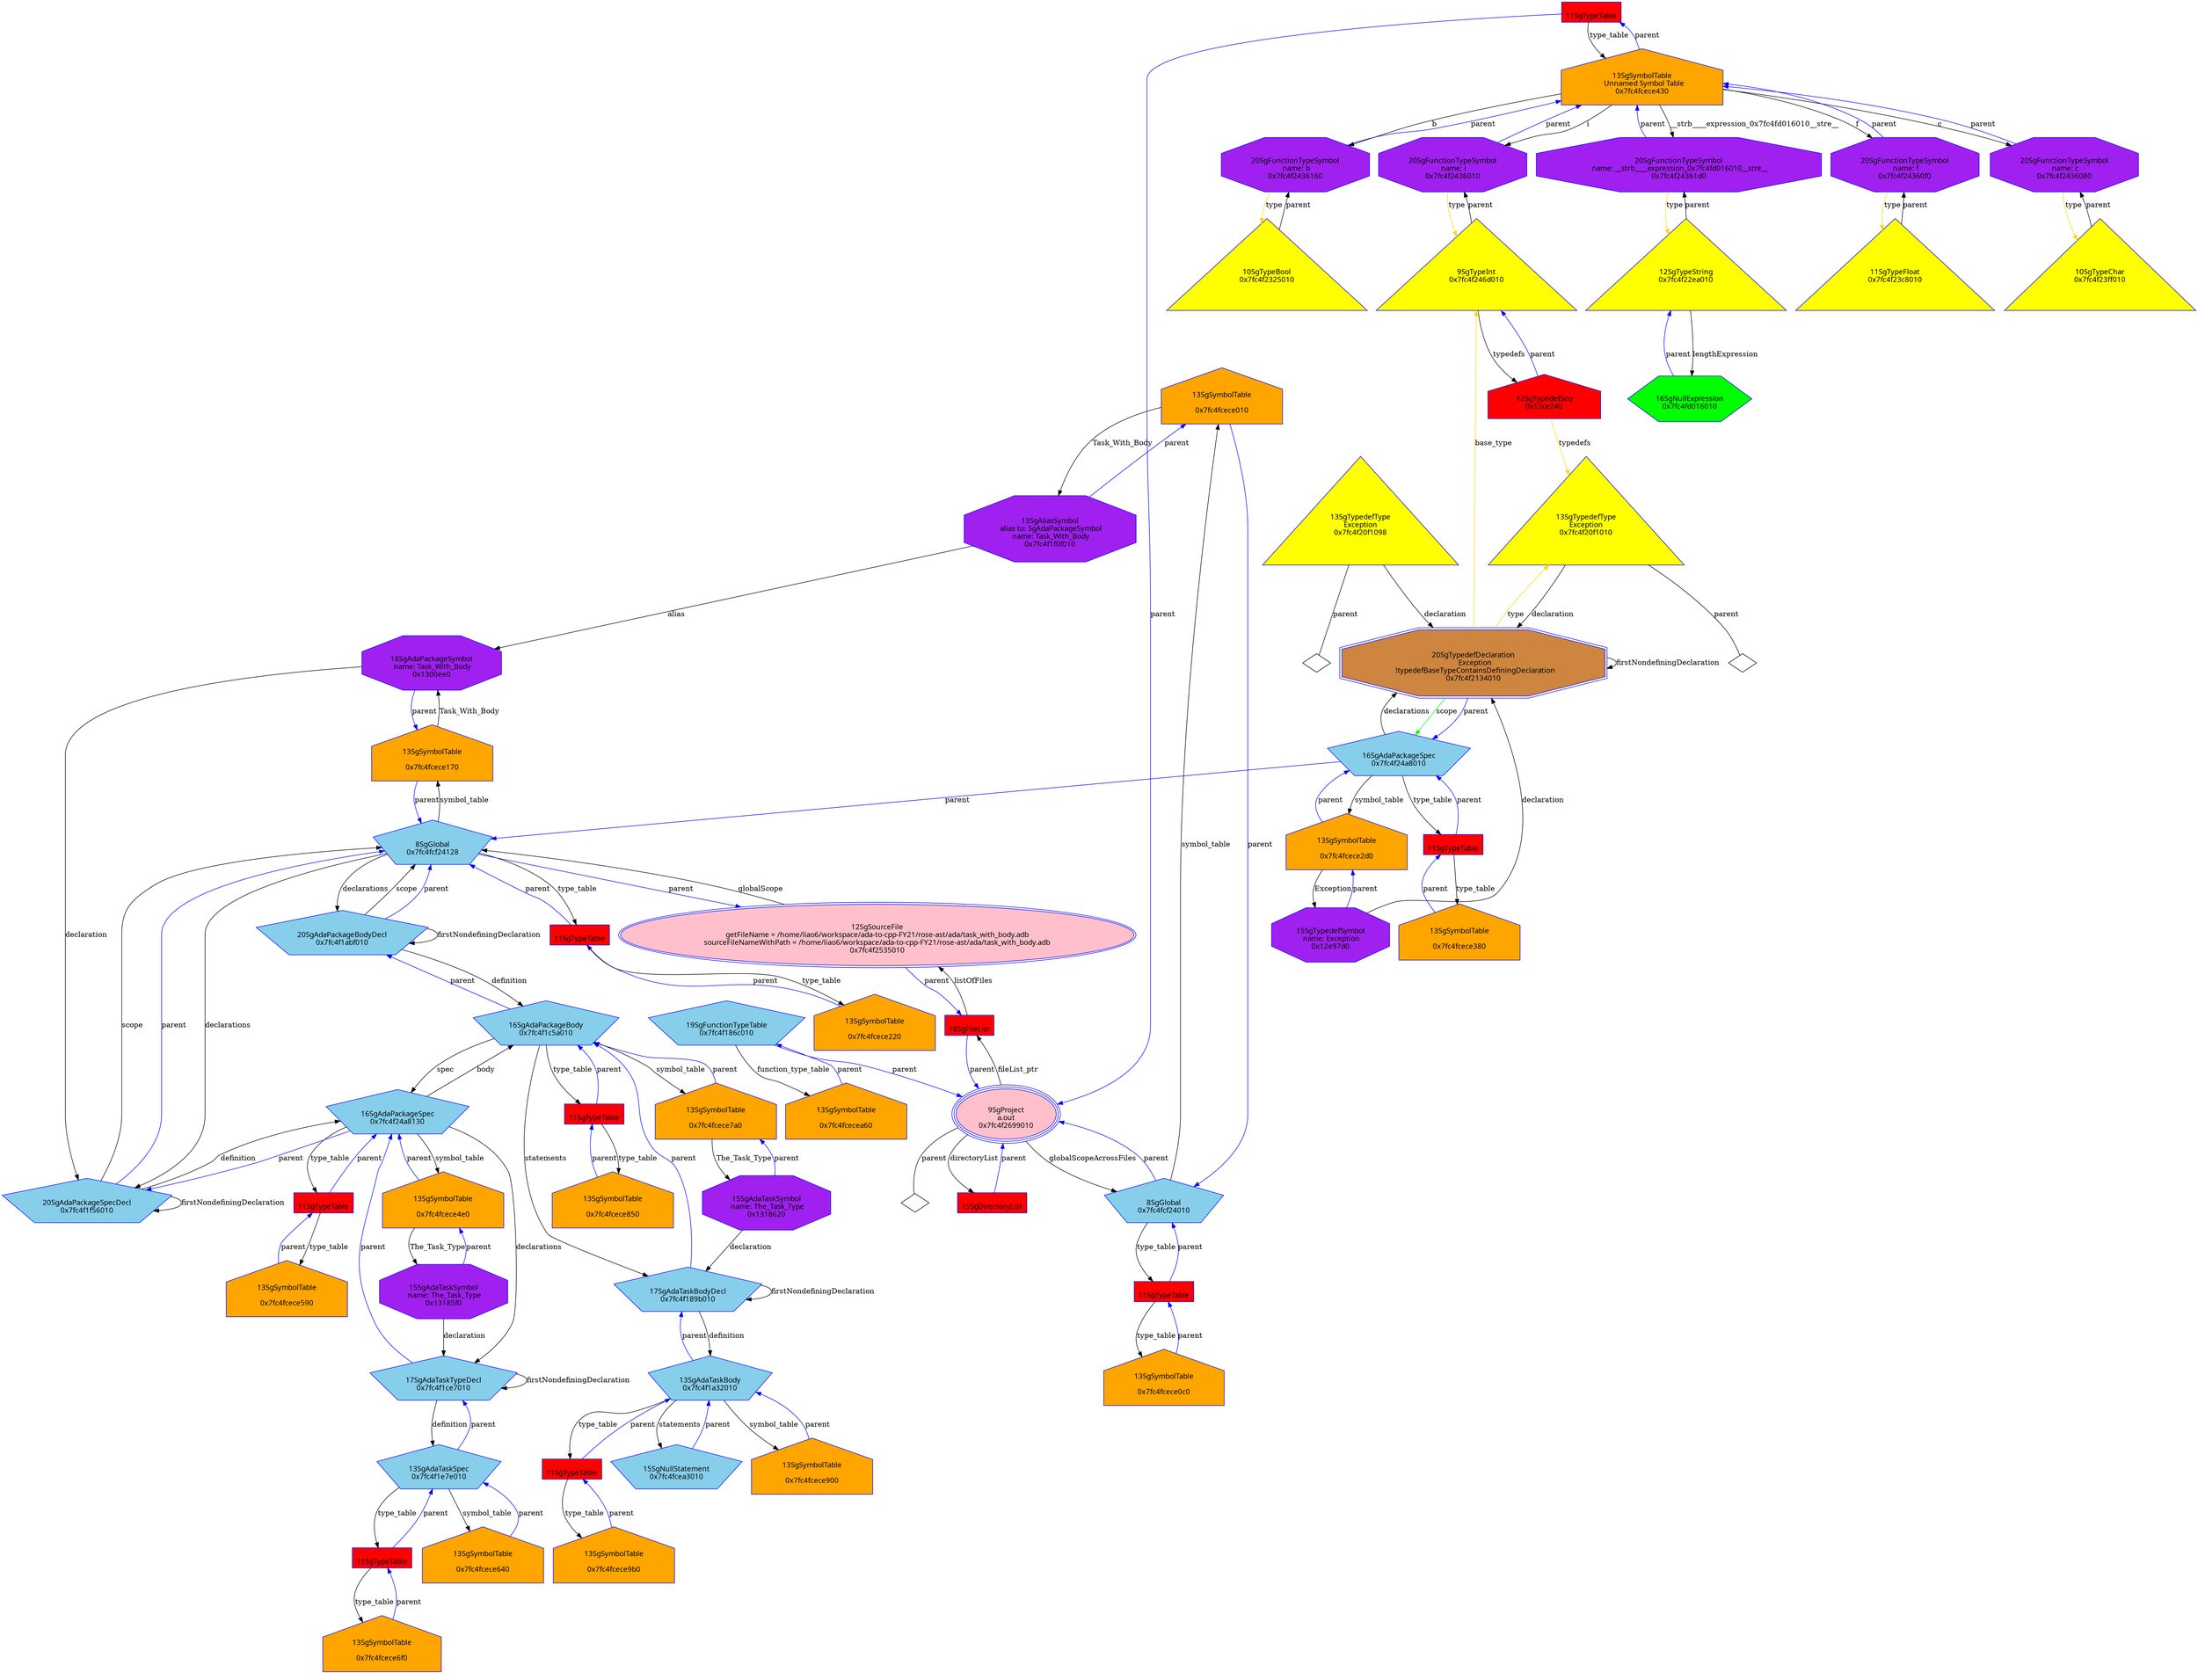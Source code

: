 digraph "Gtask_with_body.adb.dot" {
"0x7fc4fcece010"[label="\n13SgSymbolTable\n  \n  0x7fc4fcece010  " shape=house,regular=0,URL="\N",tooltip="more info at \N",sides=5,peripheries=1,color="blue",fillcolor=orange,fontname="7x13bold",fontcolor=black,style=filled];
"0x7fc4fcece010" -> "0x7fc4f1f0f010"[label="Task_With_Body" dir=forward ];
"0x7fc4fcece010" -> "0x7fc4fcf24010"[label="parent" color="blue" dir=forward ];
"0x7fc4fcece0c0"[label="\n13SgSymbolTable\n  \n  0x7fc4fcece0c0  " shape=house,regular=0,URL="\N",tooltip="more info at \N",sides=5,peripheries=1,color="blue",fillcolor=orange,fontname="7x13bold",fontcolor=black,style=filled];
"0x7fc4fcece0c0" -> "0x122ba00"[label="parent" color="blue" dir=forward ];
"0x7fc4fcece170"[label="\n13SgSymbolTable\n  \n  0x7fc4fcece170  " shape=house,regular=0,URL="\N",tooltip="more info at \N",sides=5,peripheries=1,color="blue",fillcolor=orange,fontname="7x13bold",fontcolor=black,style=filled];
"0x7fc4fcece170" -> "0x1300ee0"[label="Task_With_Body" dir=forward ];
"0x7fc4fcece170" -> "0x7fc4fcf24128"[label="parent" color="blue" dir=forward ];
"0x7fc4fcece220"[label="\n13SgSymbolTable\n  \n  0x7fc4fcece220  " shape=house,regular=0,URL="\N",tooltip="more info at \N",sides=5,peripheries=1,color="blue",fillcolor=orange,fontname="7x13bold",fontcolor=black,style=filled];
"0x7fc4fcece220" -> "0x122ba28"[label="parent" color="blue" dir=forward ];
"0x7fc4fcece2d0"[label="\n13SgSymbolTable\n  \n  0x7fc4fcece2d0  " shape=house,regular=0,URL="\N",tooltip="more info at \N",sides=5,peripheries=1,color="blue",fillcolor=orange,fontname="7x13bold",fontcolor=black,style=filled];
"0x7fc4fcece2d0" -> "0x12e97d0"[label="Exception" dir=forward ];
"0x7fc4fcece2d0" -> "0x7fc4f24a8010"[label="parent" color="blue" dir=forward ];
"0x7fc4fcece380"[label="\n13SgSymbolTable\n  \n  0x7fc4fcece380  " shape=house,regular=0,URL="\N",tooltip="more info at \N",sides=5,peripheries=1,color="blue",fillcolor=orange,fontname="7x13bold",fontcolor=black,style=filled];
"0x7fc4fcece380" -> "0x122ba50"[label="parent" color="blue" dir=forward ];
"0x7fc4fcece430"[label="\n13SgSymbolTable\n  Unnamed Symbol Table\n  0x7fc4fcece430  " shape=house,regular=0,URL="\N",tooltip="more info at \N",sides=5,peripheries=1,color="blue",fillcolor=orange,fontname="7x13bold",fontcolor=black,style=filled];
"0x7fc4fcece430" -> "0x7fc4f24361d0"[label="__strb____expression_0x7fc4fd016010__stre__" dir=forward ];
"0x7fc4fcece430" -> "0x7fc4f2436160"[label="b" dir=forward ];
"0x7fc4fcece430" -> "0x7fc4f24360f0"[label="f" dir=forward ];
"0x7fc4fcece430" -> "0x7fc4f2436080"[label="c" dir=forward ];
"0x7fc4fcece430" -> "0x7fc4f2436010"[label="i" dir=forward ];
"0x7fc4fcece430" -> "0x122ba78"[label="parent" color="blue" dir=forward ];
"0x7fc4fcece4e0"[label="\n13SgSymbolTable\n  \n  0x7fc4fcece4e0  " shape=house,regular=0,URL="\N",tooltip="more info at \N",sides=5,peripheries=1,color="blue",fillcolor=orange,fontname="7x13bold",fontcolor=black,style=filled];
"0x7fc4fcece4e0" -> "0x13185f0"[label="The_Task_Type" dir=forward ];
"0x7fc4fcece4e0" -> "0x7fc4f24a8130"[label="parent" color="blue" dir=forward ];
"0x7fc4fcece590"[label="\n13SgSymbolTable\n  \n  0x7fc4fcece590  " shape=house,regular=0,URL="\N",tooltip="more info at \N",sides=5,peripheries=1,color="blue",fillcolor=orange,fontname="7x13bold",fontcolor=black,style=filled];
"0x7fc4fcece590" -> "0x122baa0"[label="parent" color="blue" dir=forward ];
"0x7fc4fcece640"[label="\n13SgSymbolTable\n  \n  0x7fc4fcece640  " shape=house,regular=0,URL="\N",tooltip="more info at \N",sides=5,peripheries=1,color="blue",fillcolor=orange,fontname="7x13bold",fontcolor=black,style=filled];
"0x7fc4fcece640" -> "0x7fc4f1e7e010"[label="parent" color="blue" dir=forward ];
"0x7fc4fcece6f0"[label="\n13SgSymbolTable\n  \n  0x7fc4fcece6f0  " shape=house,regular=0,URL="\N",tooltip="more info at \N",sides=5,peripheries=1,color="blue",fillcolor=orange,fontname="7x13bold",fontcolor=black,style=filled];
"0x7fc4fcece6f0" -> "0x122bac8"[label="parent" color="blue" dir=forward ];
"0x7fc4fcece7a0"[label="\n13SgSymbolTable\n  \n  0x7fc4fcece7a0  " shape=house,regular=0,URL="\N",tooltip="more info at \N",sides=5,peripheries=1,color="blue",fillcolor=orange,fontname="7x13bold",fontcolor=black,style=filled];
"0x7fc4fcece7a0" -> "0x1318620"[label="The_Task_Type" dir=forward ];
"0x7fc4fcece7a0" -> "0x7fc4f1c5a010"[label="parent" color="blue" dir=forward ];
"0x7fc4fcece850"[label="\n13SgSymbolTable\n  \n  0x7fc4fcece850  " shape=house,regular=0,URL="\N",tooltip="more info at \N",sides=5,peripheries=1,color="blue",fillcolor=orange,fontname="7x13bold",fontcolor=black,style=filled];
"0x7fc4fcece850" -> "0x122baf0"[label="parent" color="blue" dir=forward ];
"0x7fc4fcece900"[label="\n13SgSymbolTable\n  \n  0x7fc4fcece900  " shape=house,regular=0,URL="\N",tooltip="more info at \N",sides=5,peripheries=1,color="blue",fillcolor=orange,fontname="7x13bold",fontcolor=black,style=filled];
"0x7fc4fcece900" -> "0x7fc4f1a32010"[label="parent" color="blue" dir=forward ];
"0x7fc4fcece9b0"[label="\n13SgSymbolTable\n  \n  0x7fc4fcece9b0  " shape=house,regular=0,URL="\N",tooltip="more info at \N",sides=5,peripheries=1,color="blue",fillcolor=orange,fontname="7x13bold",fontcolor=black,style=filled];
"0x7fc4fcece9b0" -> "0x122bb18"[label="parent" color="blue" dir=forward ];
"0x7fc4fcecea60"[label="\n13SgSymbolTable\n  \n  0x7fc4fcecea60  " shape=house,regular=0,URL="\N",tooltip="more info at \N",sides=5,peripheries=1,color="blue",fillcolor=orange,fontname="7x13bold",fontcolor=black,style=filled];
"0x7fc4fcecea60" -> "0x7fc4f186c010"[label="parent" color="blue" dir=forward ];
"0x7fc4f2535010"[label="\n12SgSourceFile\n  getFileName = /home/liao6/workspace/ada-to-cpp-FY21/rose-ast/ada/task_with_body.adb  \n  sourceFileNameWithPath = /home/liao6/workspace/ada-to-cpp-FY21/rose-ast/ada/task_with_body.adb  \n  0x7fc4f2535010  " shape=ellipse,regular=0,URL="\N",tooltip="more info at \N",sides=5,peripheries=2,color="blue",fillcolor=pink,fontname="7x13bold",fontcolor=black,style=filled];
"0x7fc4f2535010" -> "0x7fc4fcf24128"[label="globalScope" dir=forward ];
"0x7fc4f2535010" -> "0x11f0f80"[label="parent" color="blue" dir=forward ];
"0x11f0f80"[label="\n10SgFileList" shape=polygon,regular=0,URL="\N",tooltip="more info at \N",sides=4,peripheries=1,color="blue",fillcolor=red,fontname="7x13bold",fontcolor=black,style=filled];
"0x11f0f80" -> "0x7fc4f2535010"[label="listOfFiles" dir=forward ];
"0x11f0f80" -> "0x7fc4f2699010"[label="parent" color="blue" dir=forward ];
"0x1210390"[label="\n15SgDirectoryList" shape=polygon,regular=0,URL="\N",tooltip="more info at \N",sides=4,peripheries=1,color="blue",fillcolor=red,fontname="7x13bold",fontcolor=black,style=filled];
"0x1210390" -> "0x7fc4f2699010"[label="parent" color="blue" dir=forward ];
"0x7fc4f2699010"[label="\n9SgProject\n  a.out  \n  0x7fc4f2699010  " shape=ellipse,regular=0,URL="\N",tooltip="more info at \N",sides=5,peripheries=3,color="blue",fillcolor=pink,fontname="7x13bold",fontcolor=black,style=filled];
"0x7fc4f2699010" -> "0x11f0f80"[label="fileList_ptr" dir=forward ];
"0x7fc4f2699010" -> "0x1210390"[label="directoryList" dir=forward ];
"0x7fc4f2699010" -> "0x7fc4fcf24010"[label="globalScopeAcrossFiles" dir=forward ];
"0x7fc4f2699010" -> "0x7fc4f2699010__parent__null"[label="parent" dir=none ];
"0x7fc4f2699010__parent__null"[label="" shape=diamond ];
"0x12ce240"[label="\n12SgTypedefSeq\n  0x12ce240  " shape=house,regular=0,URL="\N",tooltip="more info at \N",sides=5,peripheries=1,color="blue",fillcolor=red,fontname="7x13bold",fontcolor=black,style=filled];
"0x12ce240" -> "0x7fc4f20f1010"[label="typedefs" color="gold1" dir=forward ];
"0x12ce240" -> "0x7fc4f246d010"[label="parent" color="blue" dir=forward ];
"0x122ba00"[label="\n11SgTypeTable" shape=polygon,regular=0,URL="\N",tooltip="more info at \N",sides=4,peripheries=1,color="blue",fillcolor=red,fontname="7x13bold",fontcolor=black,style=filled];
"0x122ba00" -> "0x7fc4fcece0c0"[label="type_table" dir=forward ];
"0x122ba00" -> "0x7fc4fcf24010"[label="parent" color="blue" dir=forward ];
"0x122ba28"[label="\n11SgTypeTable" shape=polygon,regular=0,URL="\N",tooltip="more info at \N",sides=4,peripheries=1,color="blue",fillcolor=red,fontname="7x13bold",fontcolor=black,style=filled];
"0x122ba28" -> "0x7fc4fcece220"[label="type_table" dir=forward ];
"0x122ba28" -> "0x7fc4fcf24128"[label="parent" color="blue" dir=forward ];
"0x122ba50"[label="\n11SgTypeTable" shape=polygon,regular=0,URL="\N",tooltip="more info at \N",sides=4,peripheries=1,color="blue",fillcolor=red,fontname="7x13bold",fontcolor=black,style=filled];
"0x122ba50" -> "0x7fc4fcece380"[label="type_table" dir=forward ];
"0x122ba50" -> "0x7fc4f24a8010"[label="parent" color="blue" dir=forward ];
"0x122ba78"[label="\n11SgTypeTable" shape=polygon,regular=0,URL="\N",tooltip="more info at \N",sides=4,peripheries=1,color="blue",fillcolor=red,fontname="7x13bold",fontcolor=black,style=filled];
"0x122ba78" -> "0x7fc4fcece430"[label="type_table" dir=forward ];
"0x122ba78" -> "0x7fc4f2699010"[label="parent" color="blue" dir=forward ];
"0x122baa0"[label="\n11SgTypeTable" shape=polygon,regular=0,URL="\N",tooltip="more info at \N",sides=4,peripheries=1,color="blue",fillcolor=red,fontname="7x13bold",fontcolor=black,style=filled];
"0x122baa0" -> "0x7fc4fcece590"[label="type_table" dir=forward ];
"0x122baa0" -> "0x7fc4f24a8130"[label="parent" color="blue" dir=forward ];
"0x122bac8"[label="\n11SgTypeTable" shape=polygon,regular=0,URL="\N",tooltip="more info at \N",sides=4,peripheries=1,color="blue",fillcolor=red,fontname="7x13bold",fontcolor=black,style=filled];
"0x122bac8" -> "0x7fc4fcece6f0"[label="type_table" dir=forward ];
"0x122bac8" -> "0x7fc4f1e7e010"[label="parent" color="blue" dir=forward ];
"0x122baf0"[label="\n11SgTypeTable" shape=polygon,regular=0,URL="\N",tooltip="more info at \N",sides=4,peripheries=1,color="blue",fillcolor=red,fontname="7x13bold",fontcolor=black,style=filled];
"0x122baf0" -> "0x7fc4fcece850"[label="type_table" dir=forward ];
"0x122baf0" -> "0x7fc4f1c5a010"[label="parent" color="blue" dir=forward ];
"0x122bb18"[label="\n11SgTypeTable" shape=polygon,regular=0,URL="\N",tooltip="more info at \N",sides=4,peripheries=1,color="blue",fillcolor=red,fontname="7x13bold",fontcolor=black,style=filled];
"0x122bb18" -> "0x7fc4fcece9b0"[label="type_table" dir=forward ];
"0x122bb18" -> "0x7fc4f1a32010"[label="parent" color="blue" dir=forward ];
"0x7fc4f23ff010"[label="\n10SgTypeChar\n  0x7fc4f23ff010  \n   \n   " shape=polygon,regular=0,URL="\N",tooltip="more info at \N",sides=3,peripheries=1,color="blue",fillcolor=yellow,fontname="7x13bold",fontcolor=black,style=filled];
"0x7fc4f23ff010" -> "0x7fc4f2436080"[label="parent" dir=forward ];
"0x7fc4f246d010"[label="\n9SgTypeInt\n  0x7fc4f246d010  \n   \n   " shape=polygon,regular=0,URL="\N",tooltip="more info at \N",sides=3,peripheries=1,color="blue",fillcolor=yellow,fontname="7x13bold",fontcolor=black,style=filled];
"0x7fc4f246d010" -> "0x12ce240"[label="typedefs" dir=forward ];
"0x7fc4f246d010" -> "0x7fc4f2436010"[label="parent" dir=forward ];
"0x7fc4f23c8010"[label="\n11SgTypeFloat\n  0x7fc4f23c8010  \n   \n   " shape=polygon,regular=0,URL="\N",tooltip="more info at \N",sides=3,peripheries=1,color="blue",fillcolor=yellow,fontname="7x13bold",fontcolor=black,style=filled];
"0x7fc4f23c8010" -> "0x7fc4f24360f0"[label="parent" dir=forward ];
"0x7fc4f22ea010"[label="\n12SgTypeString\n  0x7fc4f22ea010  \n   \n   " shape=polygon,regular=0,URL="\N",tooltip="more info at \N",sides=3,peripheries=1,color="blue",fillcolor=yellow,fontname="7x13bold",fontcolor=black,style=filled];
"0x7fc4f22ea010" -> "0x7fc4fd016010"[label="lengthExpression" dir=forward ];
"0x7fc4f22ea010" -> "0x7fc4f24361d0"[label="parent" dir=forward ];
"0x7fc4f2325010"[label="\n10SgTypeBool\n  0x7fc4f2325010  \n   \n   " shape=polygon,regular=0,URL="\N",tooltip="more info at \N",sides=3,peripheries=1,color="blue",fillcolor=yellow,fontname="7x13bold",fontcolor=black,style=filled];
"0x7fc4f2325010" -> "0x7fc4f2436160"[label="parent" dir=forward ];
"0x7fc4f20f1010"[label="\n13SgTypedefType\nException\n  0x7fc4f20f1010  \n   \n   " shape=polygon,regular=0,URL="\N",tooltip="more info at \N",sides=3,peripheries=1,color="blue",fillcolor=yellow,fontname="7x13bold",fontcolor=black,style=filled];
"0x7fc4f20f1010" -> "0x7fc4f2134010"[label="declaration" dir=forward ];
"0x7fc4f20f1010" -> "0x7fc4f20f1010__parent__null"[label="parent" dir=none ];
"0x7fc4f20f1010__parent__null"[label="" shape=diamond ];
"0x7fc4f20f1098"[label="\n13SgTypedefType\nException\n  0x7fc4f20f1098  \n   \n   " shape=polygon,regular=0,URL="\N",tooltip="more info at \N",sides=3,peripheries=1,color="blue",fillcolor=yellow,fontname="7x13bold",fontcolor=black,style=filled];
"0x7fc4f20f1098" -> "0x7fc4f2134010"[label="declaration" dir=forward ];
"0x7fc4f20f1098" -> "0x7fc4f20f1098__parent__null"[label="parent" dir=none ];
"0x7fc4f20f1098__parent__null"[label="" shape=diamond ];
"0x7fc4fcf24010"[label="\n8SgGlobal\n  0x7fc4fcf24010  " shape=polygon,regular=0,URL="\N",tooltip="more info at \N",sides=5,peripheries=1,color="blue",fillcolor=skyblue,fontname="7x13bold",fontcolor=black,style=filled];
"0x7fc4fcf24010" -> "0x7fc4fcece010"[label="symbol_table" dir=forward ];
"0x7fc4fcf24010" -> "0x122ba00"[label="type_table" dir=forward ];
"0x7fc4fcf24010" -> "0x7fc4f2699010"[label="parent" color="blue" dir=forward ];
"0x7fc4fcf24128"[label="\n8SgGlobal\n  0x7fc4fcf24128  " shape=polygon,regular=0,URL="\N",tooltip="more info at \N",sides=5,peripheries=1,color="blue",fillcolor=skyblue,fontname="7x13bold",fontcolor=black,style=filled];
"0x7fc4fcf24128" -> "0x7fc4f1f56010"[label="declarations" dir=forward ];
"0x7fc4fcf24128" -> "0x7fc4f1abf010"[label="declarations" dir=forward ];
"0x7fc4fcf24128" -> "0x7fc4fcece170"[label="symbol_table" dir=forward ];
"0x7fc4fcf24128" -> "0x122ba28"[label="type_table" dir=forward ];
"0x7fc4fcf24128" -> "0x7fc4f2535010"[label="parent" color="blue" dir=forward ];
"0x7fc4f186c010"[label="\n19SgFunctionTypeTable\n  0x7fc4f186c010  " shape=polygon,regular=0,URL="\N",tooltip="more info at \N",sides=5,peripheries=1,color="blue",fillcolor=skyblue,fontname="7x13bold",fontcolor=black,style=filled];
"0x7fc4f186c010" -> "0x7fc4fcecea60"[label="function_type_table" dir=forward ];
"0x7fc4f186c010" -> "0x7fc4f2699010"[label="parent" color="blue" dir=forward ];
"0x7fc4f2134010"[label="\n20SgTypedefDeclaration\n  Exception\n  !typedefBaseTypeContainsDefiningDeclaration\n  0x7fc4f2134010  " shape=polygon,regular=0,URL="\N",tooltip="more info at \N",sides=8,peripheries=2,color="blue",fillcolor=peru,fontname="7x13bold",fontcolor=black,style=filled];
"0x7fc4f2134010" -> "0x7fc4f246d010"[label="base_type" color="gold1" dir=forward ];
"0x7fc4f2134010" -> "0x7fc4f20f1010"[label="type" color="gold1" dir=forward ];
"0x7fc4f2134010" -> "0x7fc4f24a8010"[label="scope" color="green" dir=forward ];
"0x7fc4f2134010" -> "0x7fc4f2134010"[label="firstNondefiningDeclaration" dir=forward ];
"0x7fc4f2134010" -> "0x7fc4f24a8010"[label="parent" color="blue" dir=forward ];
"0x7fc4fcea3010"[label="\n15SgNullStatement\n  0x7fc4fcea3010  " shape=polygon,regular=0,URL="\N",tooltip="more info at \N",sides=5,peripheries=1,color="blue",fillcolor=skyblue,fontname="7x13bold",fontcolor=black,style=filled];
"0x7fc4fcea3010" -> "0x7fc4f1a32010"[label="parent" color="blue" dir=forward ];
"0x7fc4f1c5a010"[label="\n16SgAdaPackageBody\n  0x7fc4f1c5a010  " shape=polygon,regular=0,URL="\N",tooltip="more info at \N",sides=5,peripheries=1,color="blue",fillcolor=skyblue,fontname="7x13bold",fontcolor=black,style=filled];
"0x7fc4f1c5a010" -> "0x7fc4f24a8130"[label="spec" dir=forward ];
"0x7fc4f1c5a010" -> "0x7fc4f189b010"[label="statements" dir=forward ];
"0x7fc4f1c5a010" -> "0x7fc4fcece7a0"[label="symbol_table" dir=forward ];
"0x7fc4f1c5a010" -> "0x122baf0"[label="type_table" dir=forward ];
"0x7fc4f1c5a010" -> "0x7fc4f1abf010"[label="parent" color="blue" dir=forward ];
"0x7fc4f24a8010"[label="\n16SgAdaPackageSpec\n  0x7fc4f24a8010  " shape=polygon,regular=0,URL="\N",tooltip="more info at \N",sides=5,peripheries=1,color="blue",fillcolor=skyblue,fontname="7x13bold",fontcolor=black,style=filled];
"0x7fc4f24a8010" -> "0x7fc4f2134010"[label="declarations" dir=forward ];
"0x7fc4f24a8010" -> "0x7fc4fcece2d0"[label="symbol_table" dir=forward ];
"0x7fc4f24a8010" -> "0x122ba50"[label="type_table" dir=forward ];
"0x7fc4f24a8010" -> "0x7fc4fcf24128"[label="parent" color="blue" dir=forward ];
"0x7fc4f24a8130"[label="\n16SgAdaPackageSpec\n  0x7fc4f24a8130  " shape=polygon,regular=0,URL="\N",tooltip="more info at \N",sides=5,peripheries=1,color="blue",fillcolor=skyblue,fontname="7x13bold",fontcolor=black,style=filled];
"0x7fc4f24a8130" -> "0x7fc4f1c5a010"[label="body" dir=forward ];
"0x7fc4f24a8130" -> "0x7fc4f1ce7010"[label="declarations" dir=forward ];
"0x7fc4f24a8130" -> "0x7fc4fcece4e0"[label="symbol_table" dir=forward ];
"0x7fc4f24a8130" -> "0x122baa0"[label="type_table" dir=forward ];
"0x7fc4f24a8130" -> "0x7fc4f1f56010"[label="parent" color="blue" dir=forward ];
"0x7fc4f1a32010"[label="\n13SgAdaTaskBody\n  0x7fc4f1a32010  " shape=polygon,regular=0,URL="\N",tooltip="more info at \N",sides=5,peripheries=1,color="blue",fillcolor=skyblue,fontname="7x13bold",fontcolor=black,style=filled];
"0x7fc4f1a32010" -> "0x7fc4fcea3010"[label="statements" dir=forward ];
"0x7fc4f1a32010" -> "0x7fc4fcece900"[label="symbol_table" dir=forward ];
"0x7fc4f1a32010" -> "0x122bb18"[label="type_table" dir=forward ];
"0x7fc4f1a32010" -> "0x7fc4f189b010"[label="parent" color="blue" dir=forward ];
"0x7fc4f1e7e010"[label="\n13SgAdaTaskSpec\n  0x7fc4f1e7e010  " shape=polygon,regular=0,URL="\N",tooltip="more info at \N",sides=5,peripheries=1,color="blue",fillcolor=skyblue,fontname="7x13bold",fontcolor=black,style=filled];
"0x7fc4f1e7e010" -> "0x7fc4fcece640"[label="symbol_table" dir=forward ];
"0x7fc4f1e7e010" -> "0x122bac8"[label="type_table" dir=forward ];
"0x7fc4f1e7e010" -> "0x7fc4f1ce7010"[label="parent" color="blue" dir=forward ];
"0x7fc4f1f56010"[label="\n20SgAdaPackageSpecDecl\n  0x7fc4f1f56010  " shape=polygon,regular=0,URL="\N",tooltip="more info at \N",sides=5,peripheries=1,color="blue",fillcolor=skyblue,fontname="7x13bold",fontcolor=black,style=filled];
"0x7fc4f1f56010" -> "0x7fc4f24a8130"[label="definition" dir=forward ];
"0x7fc4f1f56010" -> "0x7fc4fcf24128"[label="scope" dir=forward ];
"0x7fc4f1f56010" -> "0x7fc4f1f56010"[label="firstNondefiningDeclaration" dir=forward ];
"0x7fc4f1f56010" -> "0x7fc4fcf24128"[label="parent" color="blue" dir=forward ];
"0x7fc4f1abf010"[label="\n20SgAdaPackageBodyDecl\n  0x7fc4f1abf010  " shape=polygon,regular=0,URL="\N",tooltip="more info at \N",sides=5,peripheries=1,color="blue",fillcolor=skyblue,fontname="7x13bold",fontcolor=black,style=filled];
"0x7fc4f1abf010" -> "0x7fc4f1c5a010"[label="definition" dir=forward ];
"0x7fc4f1abf010" -> "0x7fc4fcf24128"[label="scope" dir=forward ];
"0x7fc4f1abf010" -> "0x7fc4f1abf010"[label="firstNondefiningDeclaration" dir=forward ];
"0x7fc4f1abf010" -> "0x7fc4fcf24128"[label="parent" color="blue" dir=forward ];
"0x7fc4f1ce7010"[label="\n17SgAdaTaskTypeDecl\n  0x7fc4f1ce7010  " shape=polygon,regular=0,URL="\N",tooltip="more info at \N",sides=5,peripheries=1,color="blue",fillcolor=skyblue,fontname="7x13bold",fontcolor=black,style=filled];
"0x7fc4f1ce7010" -> "0x7fc4f1e7e010"[label="definition" dir=forward ];
"0x7fc4f1ce7010" -> "0x7fc4f1ce7010"[label="firstNondefiningDeclaration" dir=forward ];
"0x7fc4f1ce7010" -> "0x7fc4f24a8130"[label="parent" color="blue" dir=forward ];
"0x7fc4f189b010"[label="\n17SgAdaTaskBodyDecl\n  0x7fc4f189b010  " shape=polygon,regular=0,URL="\N",tooltip="more info at \N",sides=5,peripheries=1,color="blue",fillcolor=skyblue,fontname="7x13bold",fontcolor=black,style=filled];
"0x7fc4f189b010" -> "0x7fc4f1a32010"[label="definition" dir=forward ];
"0x7fc4f189b010" -> "0x7fc4f189b010"[label="firstNondefiningDeclaration" dir=forward ];
"0x7fc4f189b010" -> "0x7fc4f1c5a010"[label="parent" color="blue" dir=forward ];
"0x7fc4fd016010"[label="\n16SgNullExpression\n  0x7fc4fd016010  " shape=polygon,regular=0,URL="\N",tooltip="more info at \N",sides=6,peripheries=1,color="blue",fillcolor=green,fontname="7x13bold",fontcolor=black,style=filled];
"0x7fc4fd016010" -> "0x7fc4f22ea010"[label="parent" color="blue" dir=forward ];
"0x7fc4f2436010"[label="\n20SgFunctionTypeSymbol\n name: i\n  0x7fc4f2436010  " shape=polygon,regular=0,URL="\N",tooltip="more info at \N",sides=8,peripheries=1,color="blue",fillcolor=purple,fontname="7x13bold",fontcolor=black,style=filled];
"0x7fc4f2436010" -> "0x7fc4f246d010"[label="type" color="gold1" dir=forward ];
"0x7fc4f2436010" -> "0x7fc4fcece430"[label="parent" color="blue" dir=forward ];
"0x7fc4f2436080"[label="\n20SgFunctionTypeSymbol\n name: c\n  0x7fc4f2436080  " shape=polygon,regular=0,URL="\N",tooltip="more info at \N",sides=8,peripheries=1,color="blue",fillcolor=purple,fontname="7x13bold",fontcolor=black,style=filled];
"0x7fc4f2436080" -> "0x7fc4f23ff010"[label="type" color="gold1" dir=forward ];
"0x7fc4f2436080" -> "0x7fc4fcece430"[label="parent" color="blue" dir=forward ];
"0x7fc4f24360f0"[label="\n20SgFunctionTypeSymbol\n name: f\n  0x7fc4f24360f0  " shape=polygon,regular=0,URL="\N",tooltip="more info at \N",sides=8,peripheries=1,color="blue",fillcolor=purple,fontname="7x13bold",fontcolor=black,style=filled];
"0x7fc4f24360f0" -> "0x7fc4f23c8010"[label="type" color="gold1" dir=forward ];
"0x7fc4f24360f0" -> "0x7fc4fcece430"[label="parent" color="blue" dir=forward ];
"0x7fc4f2436160"[label="\n20SgFunctionTypeSymbol\n name: b\n  0x7fc4f2436160  " shape=polygon,regular=0,URL="\N",tooltip="more info at \N",sides=8,peripheries=1,color="blue",fillcolor=purple,fontname="7x13bold",fontcolor=black,style=filled];
"0x7fc4f2436160" -> "0x7fc4f2325010"[label="type" color="gold1" dir=forward ];
"0x7fc4f2436160" -> "0x7fc4fcece430"[label="parent" color="blue" dir=forward ];
"0x7fc4f24361d0"[label="\n20SgFunctionTypeSymbol\n name: __strb____expression_0x7fc4fd016010__stre__\n  0x7fc4f24361d0  " shape=polygon,regular=0,URL="\N",tooltip="more info at \N",sides=8,peripheries=1,color="blue",fillcolor=purple,fontname="7x13bold",fontcolor=black,style=filled];
"0x7fc4f24361d0" -> "0x7fc4f22ea010"[label="type" color="gold1" dir=forward ];
"0x7fc4f24361d0" -> "0x7fc4fcece430"[label="parent" color="blue" dir=forward ];
"0x12e97d0"[label="\n15SgTypedefSymbol\n name: Exception\n  0x12e97d0  " shape=polygon,regular=0,URL="\N",tooltip="more info at \N",sides=8,peripheries=1,color="blue",fillcolor=purple,fontname="7x13bold",fontcolor=black,style=filled];
"0x12e97d0" -> "0x7fc4f2134010"[label="declaration" dir=forward ];
"0x12e97d0" -> "0x7fc4fcece2d0"[label="parent" color="blue" dir=forward ];
"0x7fc4f1f0f010"[label="\n13SgAliasSymbol\n alias to: SgAdaPackageSymbol\n name: Task_With_Body\n  0x7fc4f1f0f010  " shape=polygon,regular=0,URL="\N",tooltip="more info at \N",sides=8,peripheries=1,color="blue",fillcolor=purple,fontname="7x13bold",fontcolor=black,style=filled];
"0x7fc4f1f0f010" -> "0x1300ee0"[label="alias" dir=forward ];
"0x7fc4f1f0f010" -> "0x7fc4fcece010"[label="parent" color="blue" dir=forward ];
"0x1300ee0"[label="\n18SgAdaPackageSymbol\n name: Task_With_Body\n  0x1300ee0  " shape=polygon,regular=0,URL="\N",tooltip="more info at \N",sides=8,peripheries=1,color="blue",fillcolor=purple,fontname="7x13bold",fontcolor=black,style=filled];
"0x1300ee0" -> "0x7fc4f1f56010"[label="declaration" dir=forward ];
"0x1300ee0" -> "0x7fc4fcece170"[label="parent" color="blue" dir=forward ];
"0x13185f0"[label="\n15SgAdaTaskSymbol\n name: The_Task_Type\n  0x13185f0  " shape=polygon,regular=0,URL="\N",tooltip="more info at \N",sides=8,peripheries=1,color="blue",fillcolor=purple,fontname="7x13bold",fontcolor=black,style=filled];
"0x13185f0" -> "0x7fc4f1ce7010"[label="declaration" dir=forward ];
"0x13185f0" -> "0x7fc4fcece4e0"[label="parent" color="blue" dir=forward ];
"0x1318620"[label="\n15SgAdaTaskSymbol\n name: The_Task_Type\n  0x1318620  " shape=polygon,regular=0,URL="\N",tooltip="more info at \N",sides=8,peripheries=1,color="blue",fillcolor=purple,fontname="7x13bold",fontcolor=black,style=filled];
"0x1318620" -> "0x7fc4f189b010"[label="declaration" dir=forward ];
"0x1318620" -> "0x7fc4fcece7a0"[label="parent" color="blue" dir=forward ];
}
